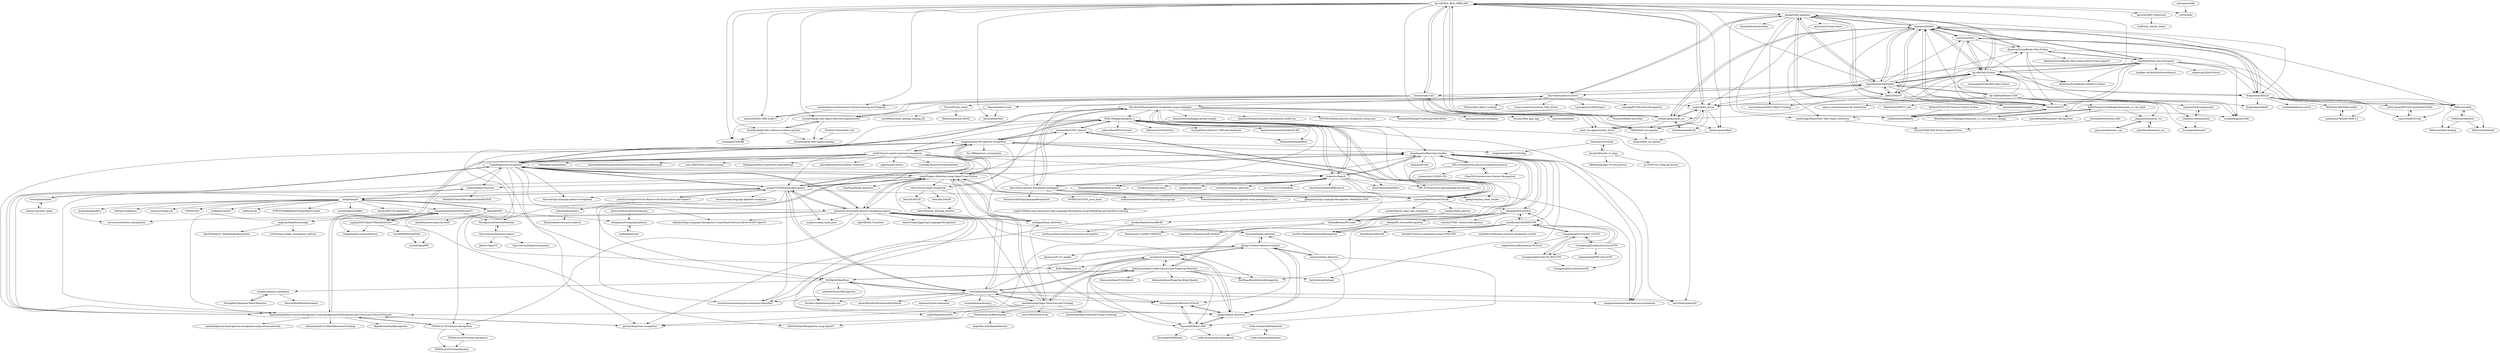 digraph G {
"rkassana/tello-rl-yolo" -> "dronefreak/dji-tello-object-detection-segmentation"
"rkassana/tello-rl-yolo" -> "adriacabeza/Yello"
"idotc/Gesture-digit-recognition" -> "idotc/Machine_learning_practice"
"idotc/Gesture-digit-recognition" -> "idotc/DLMSCM"
"idotc/Gesture-digit-recognition" -> "idotc/Hg-SAGAN"
"maxnoodles/CNN_Gesture" -> "xingjianzhang1997/gesture-recognition"
"maxnoodles/CNN_Gesture" -> "yyyerica/HandGestureClassify"
"maxnoodles/CNN_Gesture" -> "WangLaoShi/HandRead"
"maxnoodles/CNN_Gesture" -> "XIAN-HHappy/handpose_x"
"xingjianzhang1997/gesture-recognition" -> "maxnoodles/CNN_Gesture"
"xingjianzhang1997/gesture-recognition" -> "yyyerica/HandGestureClassify"
"xingjianzhang1997/gesture-recognition" -> "tz28/Chinese-number-gestures-recognition"
"xingjianzhang1997/gesture-recognition" -> "lzane/Fingers-Detection-using-OpenCV-and-Python"
"xingjianzhang1997/gesture-recognition" -> "XIAN-HHappy/handpose_x"
"xingjianzhang1997/gesture-recognition" -> "asingh33/CNNGestureRecognizer"
"xingjianzhang1997/gesture-recognition" -> "Gogul09/gesture-recognition"
"xingjianzhang1997/gesture-recognition" -> "SparshaSaha/Hand-Gesture-Recognition-Using-Background-Elllimination-and-Convolution-Neural-Network"
"xingjianzhang1997/gesture-recognition" -> "idotc/Gesture-digit-recognition"
"xingjianzhang1997/gesture-recognition" -> "xingjianzhang1997/CatVsDog"
"xingjianzhang1997/gesture-recognition" -> "En-1999/gesture_recongnition"
"xingjianzhang1997/gesture-recognition" -> "ahmetgunduz/Real-time-GesRec"
"microlinux/tello" -> "hanyazou/TelloPy"
"microlinux/tello" -> "Kragrathea/TelloLib"
"microlinux/tello" -> "Kragrathea/TelloPC"
"microlinux/tello" -> "Ubotica/telloCV"
"microlinux/tello" -> "dji-sdk/Tello-Python"
"microlinux/tello" -> "SMerrony/tello"
"microlinux/tello" -> "dbaldwin/DroneBlocks-Tello-Python"
"Kragrathea/TelloLib" -> "comoc/TelloForUnity"
"Kragrathea/TelloLib" -> "SMerrony/tello"
"Kragrathea/TelloLib" -> "8bitbytes/TelloSdkCoreNet"
"Kragrathea/TelloLib" -> "Kragrathea/TelloPC"
"Kragrathea/TelloLib" -> "marklauter/TelloAPI-SDK-2.0"
"Kragrathea/TelloLib" -> "microlinux/tello"
"Kragrathea/TelloLib" -> "carter-james89/UnityControllerForTello"
"Kragrathea/TelloLib" -> "socketbind/drone-control"
"Kragrathea/TelloLib" -> "hanyazou/TelloPy"
"hanyazou/TelloPy" -> "Ubotica/telloCV"
"hanyazou/TelloPy" -> "dji-sdk/Tello-Python"
"hanyazou/TelloPy" -> "damiafuentes/DJITelloPy"
"hanyazou/TelloPy" -> "microlinux/tello"
"hanyazou/TelloPy" -> "geaxgx/tello-openpose"
"hanyazou/TelloPy" -> "GalBrandwine/HalloPy"
"hanyazou/TelloPy" -> "Kragrathea/TelloLib"
"hanyazou/TelloPy" -> "TelloSDK/Multi-Tello-Formation"
"hanyazou/TelloPy" -> "anqixu/tello_driver"
"hanyazou/TelloPy" -> "clydemcqueen/tello_ros"
"hanyazou/TelloPy" -> "dbaldwin/DroneBlocks-Tello-Python"
"hanyazou/TelloPy" -> "tau-adl/Tello_ROS_ORBSLAM"
"hanyazou/TelloPy" -> "SMerrony/tello"
"hanyazou/TelloPy" -> "markwinap/TensorFlow-Tello-Object_Detection-"
"hanyazou/TelloPy" -> "Jabrils/TelloTV"
"dji-sdk/Tello-Python" -> "damiafuentes/DJITelloPy"
"dji-sdk/Tello-Python" -> "hanyazou/TelloPy"
"dji-sdk/Tello-Python" -> "TelloSDK/Multi-Tello-Formation"
"dji-sdk/Tello-Python" -> "microlinux/tello"
"dji-sdk/Tello-Python" -> "geaxgx/tello-openpose"
"dji-sdk/Tello-Python" -> "Jabrils/TelloTV"
"dji-sdk/Tello-Python" -> "Ubotica/telloCV"
"dji-sdk/Tello-Python" -> "dbaldwin/DroneBlocks-Tello-Python"
"dji-sdk/Tello-Python" -> "clydemcqueen/tello_ros"
"dji-sdk/Tello-Python" -> "ezrafielding/easyTello"
"dji-sdk/Tello-Python" -> "tau-adl/Tello_ROS_ORBSLAM"
"dji-sdk/Tello-Python" -> "Kragrathea/TelloLib"
"dji-sdk/Tello-Python" -> "anqixu/tello_driver"
"dji-sdk/Tello-Python" -> "dbaldwin/DroneBlocks-TelloEDU-Python"
"dji-sdk/Tello-Python" -> "johnwalicki/Node-RED-Tello-Control" ["e"=1]
"damiafuentes/DJITelloPy" -> "dji-sdk/Tello-Python"
"damiafuentes/DJITelloPy" -> "hanyazou/TelloPy"
"damiafuentes/DJITelloPy" -> "Jabrils/TelloTV"
"damiafuentes/DJITelloPy" -> "clydemcqueen/tello_ros"
"damiafuentes/DJITelloPy" -> "tentone/tello-ros2"
"damiafuentes/DJITelloPy" -> "TelloSDK/Multi-Tello-Formation"
"damiafuentes/DJITelloPy" -> "kinivi/tello-gesture-control"
"damiafuentes/DJITelloPy" -> "geaxgx/tello-openpose"
"damiafuentes/DJITelloPy" -> "Ubotica/telloCV"
"damiafuentes/DJITelloPy" -> "tau-adl/Tello_ROS_ORBSLAM"
"damiafuentes/DJITelloPy" -> "microlinux/tello"
"damiafuentes/DJITelloPy" -> "anqixu/tello_driver"
"damiafuentes/DJITelloPy" -> "dbaldwin/DroneBlocks-Tello-Python"
"damiafuentes/DJITelloPy" -> "dji-sdk/RoboMaster-SDK"
"damiafuentes/DJITelloPy" -> "Kragrathea/TelloLib"
"dronefreak/dji-tello-object-detection-segmentation" -> "dronefreak/dji-tello-collision-avoidance-pydnet"
"dronefreak/dji-tello-object-detection-segmentation" -> "dronefreak/dji-tello-target-tracking"
"jrobchin/Computer-Vision-Basics-with-Python-Keras-and-OpenCV" -> "jrobchin/phormatics"
"jrobchin/Computer-Vision-Basics-with-Python-Keras-and-OpenCV" -> "asingh33/CNNGestureRecognizer"
"dbaldwin/DroneBlocks-Tello-Python" -> "dbaldwin/DroneBlocks-TelloEDU-Python"
"dbaldwin/DroneBlocks-Tello-Python" -> "dbaldwin/DroneBlocks-Tello-Camera-With-Python-OpenCV"
"dbaldwin/DroneBlocks-Tello-Python" -> "hanyazou/TelloPy"
"dbaldwin/DroneBlocks-Tello-Python" -> "TelloSDK/Multi-Tello-Formation"
"dbaldwin/DroneBlocks-Tello-Python" -> "Ubotica/telloCV"
"dbaldwin/DroneBlocks-Tello-Python" -> "ezrafielding/easyTello"
"ahmetgunduz/Real-time-GesRec" -> "okankop/MFF-pytorch"
"ahmetgunduz/Real-time-GesRec" -> "breadbread1984/R3DCNN"
"ahmetgunduz/Real-time-GesRec" -> "GibranBenitez/IPN-hand"
"ahmetgunduz/Real-time-GesRec" -> "VIPL-SLP/pointlstm-gesture-recognition-pytorch"
"ahmetgunduz/Real-time-GesRec" -> "Ha0Tang/HandGestureRecognition" ["e"=1]
"ahmetgunduz/Real-time-GesRec" -> "govzhz/dl-gesture-recognition"
"ahmetgunduz/Real-time-GesRec" -> "ChanChiChoi/awesome-Gesture-Recognition"
"ahmetgunduz/Real-time-GesRec" -> "SparshaSaha/Hand-Gesture-Recognition-Using-Background-Elllimination-and-Convolution-Neural-Network"
"ahmetgunduz/Real-time-GesRec" -> "Gogul09/gesture-recognition"
"ahmetgunduz/Real-time-GesRec" -> "lmb-freiburg/freihand" ["e"=1]
"ahmetgunduz/Real-time-GesRec" -> "lmb-freiburg/hand3d" ["e"=1]
"ahmetgunduz/Real-time-GesRec" -> "MahmudulAlam/Unified-Gesture-and-Fingertip-Detection"
"ahmetgunduz/Real-time-GesRec" -> "fandulu/DD-Net" ["e"=1]
"ahmetgunduz/Real-time-GesRec" -> "hukenovs/hagrid"
"ahmetgunduz/Real-time-GesRec" -> "xinghaochen/awesome-hand-pose-estimation" ["e"=1]
"victordibia/handtracking" -> "xinghaochen/awesome-hand-pose-estimation" ["e"=1]
"victordibia/handtracking" -> "lmb-freiburg/hand3d" ["e"=1]
"victordibia/handtracking" -> "MrEliptik/HandPose"
"victordibia/handtracking" -> "victordibia/handtrack.js" ["e"=1]
"victordibia/handtracking" -> "timctho/convolutional-pose-machines-tensorflow" ["e"=1]
"victordibia/handtracking" -> "asingh33/CNNGestureRecognizer"
"victordibia/handtracking" -> "jkjung-avt/hand-detection-tutorial"
"victordibia/handtracking" -> "cansik/yolo-hand-detection"
"victordibia/handtracking" -> "3d-hand-shape/hand-graph-cnn" ["e"=1]
"victordibia/handtracking" -> "ildoonet/tf-pose-estimation" ["e"=1]
"victordibia/handtracking" -> "yangli18/hand_detection"
"victordibia/handtracking" -> "zllrunning/hand-detection.PyTorch"
"victordibia/handtracking" -> "ahmetgunduz/Real-time-GesRec"
"victordibia/handtracking" -> "amarlearning/Finger-Detection-and-Tracking"
"victordibia/handtracking" -> "edvardHua/PoseEstimationForMobile" ["e"=1]
"tz28/Chinese-number-gestures-recognition" -> "xingjianzhang1997/gesture-recognition"
"tz28/Chinese-number-gestures-recognition" -> "yyyerica/HandGestureClassify"
"tz28/Chinese-number-gestures-recognition" -> "yuxitong/TensorFlowAndroidDemo" ["e"=1]
"tz28/Chinese-number-gestures-recognition" -> "Gogul09/gesture-recognition"
"tz28/Chinese-number-gestures-recognition" -> "XIAN-HHappy/handpose_x"
"tz28/Chinese-number-gestures-recognition" -> "CHNicelee/CameraDemo" ["e"=1]
"tz28/Chinese-number-gestures-recognition" -> "amitshekhariitbhu/AndroidTensorFlowMachineLearningExample" ["e"=1]
"tz28/Chinese-number-gestures-recognition" -> "Lam1360/YOLOv3-model-pruning" ["e"=1]
"tz28/Chinese-number-gestures-recognition" -> "asingh33/CNNGestureRecognizer"
"tz28/Chinese-number-gestures-recognition" -> "PanJinquan/Mnist-tensorFlow-AndroidDemo"
"tz28/Chinese-number-gestures-recognition" -> "johnolafenwa/Pytorch-Keras-ToAndroid" ["e"=1]
"tz28/Chinese-number-gestures-recognition" -> "hukenovs/hagrid"
"tz28/Chinese-number-gestures-recognition" -> "timctho/convolutional-pose-machines-tensorflow" ["e"=1]
"tz28/Chinese-number-gestures-recognition" -> "lzane/Fingers-Detection-using-OpenCV-and-Python"
"tz28/Chinese-number-gestures-recognition" -> "pqpo/SmartCamera" ["e"=1]
"PierfrancescoSoffritti/handy" -> "angelobacchini/handDetection"
"PierfrancescoSoffritti/handy" -> "udit043/Hand-Recognition-using-OpenCV"
"zllrunning/hand-detection.PyTorch" -> "yangli18/hand_detection"
"zllrunning/hand-detection.PyTorch" -> "SupreethN/Hand-CNN"
"yangli18/hand_detection" -> "zllrunning/hand-detection.PyTorch"
"yangli18/hand_detection" -> "SupreethN/Hand-CNN"
"yangli18/hand_detection" -> "jkjung-avt/hand-detection-tutorial"
"yangli18/hand_detection" -> "cansik/yolo-hand-detection"
"jordy-van-appeven/tello_driver" -> "anqixu/tello_driver"
"jordy-van-appeven/tello_driver" -> "bingyo/tello_ros_gazebo"
"amarlearning/Finger-Detection-and-Tracking" -> "lzane/Fingers-Detection-using-OpenCV-and-Python"
"amarlearning/Finger-Detection-and-Tracking" -> "MahmudulAlam/Unified-Gesture-and-Fingertip-Detection"
"amarlearning/Finger-Detection-and-Tracking" -> "PierfrancescoSoffritti/handy"
"amarlearning/Finger-Detection-and-Tracking" -> "victordibia/handtracking"
"amarlearning/Finger-Detection-and-Tracking" -> "sashagaz/Hand_Detection"
"amarlearning/Finger-Detection-and-Tracking" -> "mahaveerverma/hand-gesture-recognition-opencv"
"amarlearning/Finger-Detection-and-Tracking" -> "SparshaSaha/Hand-Gesture-Recognition-Using-Background-Elllimination-and-Convolution-Neural-Network"
"amarlearning/Finger-Detection-and-Tracking" -> "DarshNaik/Hand-Detection-Finger-Counting"
"amarlearning/Finger-Detection-and-Tracking" -> "ashu10832/Write-In-Air"
"amarlearning/Finger-Detection-and-Tracking" -> "arijitx/HandGesturePy"
"yyyerica/HandGestureClassify" -> "timctho/convolutional-pose-machines-tensorflow" ["e"=1]
"yyyerica/HandGestureClassify" -> "xingjianzhang1997/gesture-recognition"
"yyyerica/HandGestureClassify" -> "maxnoodles/CNN_Gesture"
"yyyerica/HandGestureClassify" -> "lzane/Fingers-Detection-using-OpenCV-and-Python"
"yyyerica/HandGestureClassify" -> "XIAN-HHappy/handpose_x"
"yyyerica/HandGestureClassify" -> "okankop/MFF-pytorch"
"yyyerica/HandGestureClassify" -> "zmdsjtu/Hand_gesture"
"yyyerica/HandGestureClassify" -> "surdan/Marcel_hand_sign_recogniton"
"MahmudulAlam/Unified-Gesture-and-Fingertip-Detection" -> "yangli18/hand_detection"
"MahmudulAlam/Unified-Gesture-and-Fingertip-Detection" -> "amarlearning/Finger-Detection-and-Tracking"
"MahmudulAlam/Unified-Gesture-and-Fingertip-Detection" -> "MrEliptik/HandPose"
"MahmudulAlam/Unified-Gesture-and-Fingertip-Detection" -> "ahmetgunduz/Real-time-GesRec"
"MahmudulAlam/Unified-Gesture-and-Fingertip-Detection" -> "govzhz/dl-gesture-recognition"
"MahmudulAlam/Unified-Gesture-and-Fingertip-Detection" -> "Ha0Tang/HandGestureRecognition" ["e"=1]
"MahmudulAlam/Unified-Gesture-and-Fingertip-Detection" -> "cansik/yolo-hand-detection"
"MahmudulAlam/Unified-Gesture-and-Fingertip-Detection" -> "MahmudulAlam/TI1K-Dataset"
"MahmudulAlam/Unified-Gesture-and-Fingertip-Detection" -> "lmb-freiburg/freihand" ["e"=1]
"MahmudulAlam/Unified-Gesture-and-Fingertip-Detection" -> "MahmudulAlam/Fingertip-Mixed-Reality"
"MahmudulAlam/Unified-Gesture-and-Fingertip-Detection" -> "SupreethN/Hand-CNN"
"nickgillian/grt" -> "nickgillian/ofxGrt" ["e"=1]
"nickgillian/grt" -> "damellis/ESP"
"nickgillian/grt" -> "irllabs/ml-lib" ["e"=1]
"nickgillian/grt" -> "zeruniverse/Gesture_Recognition"
"nickgillian/grt" -> "FORTH-ModelBasedTracker/HandTracker" ["e"=1]
"nickgillian/grt" -> "sortofsleepy/ofxARKit" ["e"=1]
"nickgillian/grt" -> "narner/GRT-iOS-HelloWorld"
"nickgillian/grt" -> "asingh33/CNNGestureRecognizer"
"nickgillian/grt" -> "kylemcdonald/ofxCv" ["e"=1]
"nickgillian/grt" -> "fiebrink1/wekinator" ["e"=1]
"nickgillian/grt" -> "simonwsw/deep-soli" ["e"=1]
"nickgillian/grt" -> "mahaveerverma/hand-gesture-recognition-opencv"
"nickgillian/grt" -> "simenandresen/handDetectionCV"
"nickgillian/grt" -> "CNMAT/OSC" ["e"=1]
"nickgillian/grt" -> "Gogul09/gesture-recognition"
"Jabrils/TelloTV" -> "camelcaramel/airtrackpad"
"Jabrils/TelloTV" -> "damiafuentes/DJITelloPy"
"Jabrils/TelloTV" -> "geaxgx/tello-openpose"
"Jabrils/TelloTV" -> "Ubotica/telloCV"
"Jabrils/TelloTV" -> "dji-sdk/Tello-Python"
"Jabrils/TelloTV" -> "murtazahassan/Tello-Object-Tracking" ["e"=1]
"Jabrils/TelloTV" -> "ezrafielding/easyTello"
"Jabrils/TelloTV" -> "rkassana/tello-rl-yolo"
"Jabrils/TelloTV" -> "hanyazou/TelloPy"
"jrobchin/phormatics" -> "PJunhyuk/exercise-pose-analyzer"
"molyswu/hand_detection" -> "yangli18/hand_detection"
"molyswu/hand_detection" -> "loicmarie/hands-detection"
"molyswu/hand_detection" -> "jkjung-avt/hand-detection-tutorial"
"molyswu/hand_detection" -> "SupreethN/Hand-CNN"
"GuangmingZhu/AttentionConvLSTM" -> "GuangmingZhu/Conv3D_CLSTM"
"GuangmingZhu/AttentionConvLSTM" -> "GuangmingZhu/Conv3D_BICLSTM"
"GuangmingZhu/AttentionConvLSTM" -> "breadbread1984/R3DCNN"
"GuangmingZhu/AttentionConvLSTM" -> "GuangmingZhu/ContinuousGR"
"GuangmingZhu/AttentionConvLSTM" -> "okankop/MFF-pytorch"
"GuangmingZhu/AttentionConvLSTM" -> "shenjianbing/PDB-ConvLSTM" ["e"=1]
"okankop/MFF-pytorch" -> "ahmetgunduz/Real-time-GesRec"
"okankop/MFF-pytorch" -> "breadbread1984/R3DCNN"
"okankop/MFF-pytorch" -> "fabiopk/RT_GestureRecognition"
"okankop/MFF-pytorch" -> "ms3001/DeepHandGestureRecognition"
"okankop/MFF-pytorch" -> "udacity/CVND---Gesture-Recognition" ["e"=1]
"okankop/MFF-pytorch" -> "GibranBenitez/IPN-hand"
"jkjung-avt/hand-detection-tutorial" -> "jkjung-avt/tf_trt_models" ["e"=1]
"jkjung-avt/hand-detection-tutorial" -> "yangli18/hand_detection"
"jkjung-avt/hand-detection-tutorial" -> "loicmarie/hands-detection"
"jkjung-avt/hand-detection-tutorial" -> "SupreethN/Hand-CNN"
"jkjung-avt/hand-detection-tutorial" -> "zllrunning/hand-detection.PyTorch"
"jkjung-avt/hand-detection-tutorial" -> "molyswu/hand_detection"
"jkjung-avt/hand-detection-tutorial" -> "cansik/yolo-hand-detection"
"Missyanc/CatVsDog" -> "xingjianzhang1997/CatVsDog"
"Missyanc/CatVsDog" -> "JerrybroDu/cats_vs_dogs"
"breadbread1984/R3DCNN" -> "breadbread1984/c3d"
"breadbread1984/R3DCNN" -> "GuangmingZhu/Conv3D_BICLSTM"
"breadbread1984/R3DCNN" -> "GuangmingZhu/Conv3D_CLSTM"
"breadbread1984/R3DCNN" -> "okankop/MFF-pytorch"
"breadbread1984/R3DCNN" -> "kushalk7/Gesture-recognition-using-CNNLSTM"
"breadbread1984/R3DCNN" -> "ms3001/DeepHandGestureRecognition"
"breadbread1984/R3DCNN" -> "nishantkr18/Dynamic-Gesture-recognition-system"
"SMerrony/tello" -> "SMerrony/telloterm"
"SMerrony/tello" -> "SMerrony/tellodesk"
"SMerrony/tello" -> "SMerrony/tello-desktop"
"TelloSDK/Multi-Tello-Formation" -> "dji-sdk/Tello-Python"
"TelloSDK/Multi-Tello-Formation" -> "dbaldwin/DroneBlocks-TelloEDU-Python"
"TelloSDK/Multi-Tello-Formation" -> "hanyazou/TelloPy"
"TelloSDK/Multi-Tello-Formation" -> "dwalker-uk/TelloEduSwarmSearch"
"TelloSDK/Multi-Tello-Formation" -> "Kragrathea/TelloLib"
"TelloSDK/Multi-Tello-Formation" -> "dbaldwin/DroneBlocks-Tello-Python"
"TelloSDK/Multi-Tello-Formation" -> "comoc/TelloForUnity"
"TelloSDK/Multi-Tello-Formation" -> "Ubotica/telloCV"
"TelloSDK/Multi-Tello-Formation" -> "GalBrandwine/HalloPy"
"TelloSDK/Multi-Tello-Formation" -> "wangwuqi/Tello-Python3"
"TelloSDK/Multi-Tello-Formation" -> "anqixu/tello_driver"
"TelloSDK/Multi-Tello-Formation" -> "SMerrony/tello"
"ortegatron/hand_standalone" -> "StrongRay/Openpose-Hand-Detection"
"ortegatron/hand_standalone" -> "zikuicai/HandPoseEstimation"
"NVIDIA-AI-IOT/Foresee-Navigation" -> "NVIDIA-AI-IOT/GreenMachine"
"comoc/TelloForUnity" -> "carter-james89/UnityControllerForTello"
"carter-james89/UnityControllerForTello" -> "comoc/TelloForUnity"
"GalBrandwine/HalloPy" -> "Ubotica/telloCV"
"ChanChiChoi/awesome-Gesture-Recognition" -> "VIPL-SLP/pointlstm-gesture-recognition-pytorch"
"Ubotica/telloCV" -> "GalBrandwine/HalloPy"
"Ubotica/telloCV" -> "hanyazou/TelloPy"
"Ubotica/telloCV" -> "geaxgx/tello-openpose"
"Ubotica/telloCV" -> "markwinap/TensorFlow-Tello-Object_Detection-"
"Ubotica/telloCV" -> "ezrafielding/easyTello"
"geaxgx/tello-openpose" -> "Ubotica/telloCV"
"geaxgx/tello-openpose" -> "hanyazou/TelloPy"
"geaxgx/tello-openpose" -> "tau-adl/Tello_ROS_ORBSLAM"
"geaxgx/tello-openpose" -> "Jabrils/TelloTV"
"geaxgx/tello-openpose" -> "murtazahassan/Tello-Object-Tracking" ["e"=1]
"geaxgx/tello-openpose" -> "dji-sdk/Tello-Python"
"geaxgx/tello-openpose" -> "GalBrandwine/HalloPy"
"geaxgx/tello-openpose" -> "apssouza22/smart-drone"
"geaxgx/tello-openpose" -> "Kragrathea/TelloLib"
"geaxgx/tello-openpose" -> "damiafuentes/DJITelloPy"
"geaxgx/tello-openpose" -> "kinivi/tello-gesture-control"
"geaxgx/tello-openpose" -> "markwinap/TensorFlow-Tello-Object_Detection-"
"geaxgx/tello-openpose" -> "dnomak/drone-keyboard"
"Sadaival/Hand-Gestures" -> "SouravJohar/handy"
"Sadaival/Hand-Gestures" -> "Kshitij05/GestureRecognitionHackEd2020"
"marklauter/TelloAPI-SDK-2.0" -> "8bitbytes/TelloSdkCoreNet"
"RobertGCNiu/UAV-Gesture-Control_Python" -> "GalBrandwine/HalloPy"
"NVIDIA-AI-IOT/Gesture-Recognition" -> "NVIDIA-AI-IOT/GreenMachine"
"NVIDIA-AI-IOT/Gesture-Recognition" -> "SparshaSaha/Hand-Gesture-Recognition-Using-Background-Elllimination-and-Convolution-Neural-Network"
"NVIDIA-AI-IOT/Gesture-Recognition" -> "NVIDIA-AI-IOT/Foresee-Navigation"
"eaglesky/HandGestureApp" -> "hery84/OpenCV_HandFingerRecognition"
"eaglesky/HandGestureApp" -> "h3ct0r/hand_finger_recognition_android"
"markwinap/TensorFlow-Tello-Object_Detection-" -> "Nunzio03/DJI-Tello-Drone-ComputerVision"
"SMerrony/telloterm" -> "SMerrony/tello"
"SMerrony/telloterm" -> "SMerrony/tellodesk"
"SMerrony/telloterm" -> "SMerrony/tello-desktop"
"athena15/project_kojak" -> "SouravJohar/handy"
"SparshaSaha/Hand-Gesture-Recognition-Using-Background-Elllimination-and-Convolution-Neural-Network" -> "govzhz/dl-gesture-recognition"
"SparshaSaha/Hand-Gesture-Recognition-Using-Background-Elllimination-and-Convolution-Neural-Network" -> "santhoshpkumar/hand-gesture-recognition-using-neural-networks"
"SparshaSaha/Hand-Gesture-Recognition-Using-Background-Elllimination-and-Convolution-Neural-Network" -> "Gogul09/gesture-recognition"
"SparshaSaha/Hand-Gesture-Recognition-Using-Background-Elllimination-and-Convolution-Neural-Network" -> "NVIDIA-AI-IOT/Gesture-Recognition"
"SparshaSaha/Hand-Gesture-Recognition-Using-Background-Elllimination-and-Convolution-Neural-Network" -> "akshaybahadur21/HandMovementTracking" ["e"=1]
"SparshaSaha/Hand-Gesture-Recognition-Using-Background-Elllimination-and-Convolution-Neural-Network" -> "ahmetgunduz/Real-time-GesRec"
"SparshaSaha/Hand-Gesture-Recognition-Using-Background-Elllimination-and-Convolution-Neural-Network" -> "filipefborba/HandRecognition"
"simenandresen/handDetectionCV" -> "jujojujo2003/OpenCVHandGuesture"
"simenandresen/handDetectionCV" -> "udit043/Hand-Recognition-using-OpenCV"
"simenandresen/handDetectionCV" -> "bengal/opencv-hand-detection"
"simenandresen/handDetectionCV" -> "eaglesky/HandGestureApp"
"simenandresen/handDetectionCV" -> "VasuAgrawal/GestureDetection"
"simenandresen/handDetectionCV" -> "zeruniverse/Gesture_Recognition"
"zmdsjtu/Hand_gesture" -> "shrekei/HandGestureRecKP"
"8bitbytes/TelloSdkCoreNet" -> "marklauter/TelloAPI-SDK-2.0"
"MrEliptik/HandPose" -> "zzeitt/forGestureRecognition"
"MrEliptik/HandPose" -> "victordibia/handtracking"
"MrEliptik/HandPose" -> "MahmudulAlam/Unified-Gesture-and-Fingertip-Detection"
"MrEliptik/HandPose" -> "yangli18/hand_detection"
"MrEliptik/HandPose" -> "3d-hand-shape/hand-graph-cnn" ["e"=1]
"MrEliptik/HandPose" -> "zllrunning/hand-detection.PyTorch"
"MrEliptik/HandPose" -> "ortegatron/hand_standalone"
"clydemcqueen/flock2" -> "clydemcqueen/tello_ros"
"clydemcqueen/tello_ros" -> "tentone/tello-ros2"
"clydemcqueen/tello_ros" -> "anqixu/tello_driver"
"clydemcqueen/tello_ros" -> "clydemcqueen/flock2"
"clydemcqueen/tello_ros" -> "tau-adl/Tello_ROS_ORBSLAM"
"clydemcqueen/tello_ros" -> "clydemcqueen/flock"
"clydemcqueen/tello_ros" -> "jordy-van-appeven/tello_driver"
"clydemcqueen/tello_ros" -> "TIERS/tello-ros2-gazebo"
"clydemcqueen/tello_ros" -> "hanyazou/TelloPy"
"anqixu/tello_driver" -> "jordy-van-appeven/tello_driver"
"anqixu/tello_driver" -> "clydemcqueen/tello_ros"
"anqixu/tello_driver" -> "clydemcqueen/flock"
"anqixu/tello_driver" -> "tau-adl/Tello_ROS_ORBSLAM"
"anqixu/tello_driver" -> "clydemcqueen/flock2"
"anqixu/tello_driver" -> "TIERS/tello-ros2-gazebo"
"StrongRay/Openpose-Hand-Detection" -> "ortegatron/hand_standalone"
"clydemcqueen/flock" -> "bingyo/tello_ros_gazebo"
"dronefreak/dji-tello-collision-avoidance-pydnet" -> "dronefreak/dji-tello-object-detection-segmentation"
"dronefreak/dji-tello-collision-avoidance-pydnet" -> "dronefreak/dji-tello-target-tracking"
"dronefreak/dji-tello-collision-avoidance-pydnet" -> "yuxiangdai/TellORB"
"chonigman/SweepingCapSense" -> "madlabdk/touche"
"royshil/HHParticleFilter" -> "royshil/OpenHPE"
"idotc/DLMSCM" -> "idotc/Machine_learning_practice"
"dji-sdk/RoboMaster-SDK" -> "brunoga/robomaster"
"dji-sdk/RoboMaster-SDK" -> "jeguzzi/robomaster_ros"
"dji-sdk/RoboMaster-SDK" -> "nanmu42/robomasterpy"
"dji-sdk/RoboMaster-SDK" -> "RoboMasterS1Challenge/robomaster_s1_can_hack"
"dji-sdk/RoboMaster-SDK" -> "open-ai-robot/awesome-dji-robomaster"
"dji-sdk/RoboMaster-SDK" -> "RoboMaster/RMTT_Libs"
"dji-sdk/RoboMaster-SDK" -> "damiafuentes/DJITelloPy"
"dji-sdk/RoboMaster-SDK" -> "hanyazou/TelloPy"
"dji-sdk/RoboMaster-SDK" -> "nanmu42/robo-playground"
"dji-sdk/RoboMaster-SDK" -> "dji-sdk/Tello-Python"
"nanmu42/robomasterpy" -> "nanmu42/robo-playground"
"nanmu42/robomasterpy" -> "brunoga/robomaster"
"sashagaz/Hand_Detection" -> "mahaveerverma/hand-gesture-recognition-opencv"
"sashagaz/Hand_Detection" -> "lzane/Fingers-Detection-using-OpenCV-and-Python"
"sashagaz/Hand_Detection" -> "loicmarie/hands-detection"
"SupreethN/Hand-CNN" -> "yangli18/hand_detection"
"SupreethN/Hand-CNN" -> "zllrunning/hand-detection.PyTorch"
"SupreethN/Hand-CNN" -> "HowieMa/NSRMhand" ["e"=1]
"SupreethN/Hand-CNN" -> "cvlab-stonybrook/ContactHands"
"GibranBenitez/IPN-hand" -> "Diananini/LD-ConGR-CVPR2022"
"GibranBenitez/IPN-hand" -> "jiamingNo1/Temporal-Shift-Module"
"tau-adl/Tello_ROS_ORBSLAM" -> "tentone/tello-ros2"
"tau-adl/Tello_ROS_ORBSLAM" -> "anqixu/tello_driver"
"tau-adl/Tello_ROS_ORBSLAM" -> "clydemcqueen/tello_ros"
"tau-adl/Tello_ROS_ORBSLAM" -> "clydemcqueen/flock"
"tau-adl/Tello_ROS_ORBSLAM" -> "jordy-van-appeven/tello_driver"
"tau-adl/Tello_ROS_ORBSLAM" -> "waseemtannous/Autonomous-Drone-Scanning-and-Mapping"
"tau-adl/Tello_ROS_ORBSLAM" -> "dronefreak/dji-tello-object-detection-segmentation"
"tau-adl/Tello_ROS_ORBSLAM" -> "yuxiangdai/TellORB"
"tau-adl/Tello_ROS_ORBSLAM" -> "aman226/Tello-ORB-SLAM-3"
"tau-adl/Tello_ROS_ORBSLAM" -> "geturin/OAFD_Monocular"
"tau-adl/Tello_ROS_ORBSLAM" -> "dronefreak/dji-tello-collision-avoidance-pydnet"
"tau-adl/Tello_ROS_ORBSLAM" -> "TIERS/tello-ros2-gazebo"
"tau-adl/Tello_ROS_ORBSLAM" -> "vss2sn/tello"
"tau-adl/Tello_ROS_ORBSLAM" -> "geaxgx/tello-openpose"
"tau-adl/Tello_ROS_ORBSLAM" -> "adriacabeza/Yello"
"VasuAgrawal/GestureDetection" -> "vipul-sharma20/gesture-opencv"
"vipul-sharma20/gesture-opencv" -> "VasuAgrawal/GestureDetection"
"vipul-sharma20/gesture-opencv" -> "vipul-sharma20/gesture-pacman"
"vipul-sharma20/gesture-opencv" -> "jbeale1/OpenCV" ["e"=1]
"cansik/yolo-hand-detection" -> "yangli18/hand_detection"
"cansik/yolo-hand-detection" -> "SupreethN/Hand-CNN"
"cansik/yolo-hand-detection" -> "zllrunning/hand-detection.PyTorch"
"cansik/yolo-hand-detection" -> "jkjung-avt/hand-detection-tutorial"
"cansik/yolo-hand-detection" -> "victordibia/handtracking"
"cansik/yolo-hand-detection" -> "XIAN-HHappy/yolo-v5"
"cansik/yolo-hand-detection" -> "MahmudulAlam/Unified-Gesture-and-Fingertip-Detection"
"VIPL-SLP/pointlstm-gesture-recognition-pytorch" -> "ChanChiChoi/awesome-Gesture-Recognition"
"VIPL-SLP/pointlstm-gesture-recognition-pytorch" -> "VIPL-SLP/awesome-sign-language-processing" ["e"=1]
"VIPL-SLP/pointlstm-gesture-recognition-pytorch" -> "yuxiaochen1103/DG-STA" ["e"=1]
"VIPL-SLP/pointlstm-gesture-recognition-pytorch" -> "ahmetgunduz/Real-time-GesRec"
"nanmu42/robo-playground" -> "nanmu42/robomasterpy"
"Fireline-Science/tello_sim" -> "dronefreak/dji-tello-target-tracking"
"fabiopk/RT_GestureRecognition" -> "ms3001/DeepHandGestureRecognition"
"carlospzlz/ctello" -> "vss2sn/tello"
"RoboMasterS1Challenge/robomaster_s1_can_hack" -> "RoboMasterS1Challenge/robomaster_s1_ros_reference_design"
"RoboMasterS1Challenge/robomaster_s1_can_hack" -> "JohnieBraaf/Robomaster-Micropython"
"RoboMasterS1Challenge/robomaster_s1_can_hack" -> "jeguzzi/robomaster_ros"
"RoboMasterS1Challenge/robomaster_s1_ros_reference_design" -> "RoboMasterS1Challenge/robomaster_s1_can_hack"
"kinivi/hand-gesture-recognition-mediapipe" -> "Kazuhito00/hand-gesture-recognition-using-mediapipe"
"kinivi/hand-gesture-recognition-mediapipe" -> "nicknochnack/ActionDetectionforSignLanguage" ["e"=1]
"kinivi/hand-gesture-recognition-mediapipe" -> "kinivi/tello-gesture-control"
"kinivi/hand-gesture-recognition-mediapipe" -> "hukenovs/hagrid"
"kinivi/hand-gesture-recognition-mediapipe" -> "gabguerin/Sign-Language-Recognition--MediaPipe-DTW"
"kinivi/hand-gesture-recognition-mediapipe" -> "ahmetgunduz/Real-time-GesRec"
"kinivi/hand-gesture-recognition-mediapipe" -> "TomasGonzalez/hand-gesture-recognition-using-mediapipe-in-react"
"kinivi/hand-gesture-recognition-mediapipe" -> "Tachionstrahl/SignLanguageRecognition" ["e"=1]
"kinivi/hand-gesture-recognition-mediapipe" -> "NVIDIA-AI-IOT/trt_pose_hand" ["e"=1]
"kinivi/hand-gesture-recognition-mediapipe" -> "geaxgx/depthai_hand_tracker" ["e"=1]
"kinivi/hand-gesture-recognition-mediapipe" -> "Gogul09/gesture-recognition"
"Kazuhito00/hand-gesture-recognition-using-mediapipe" -> "kinivi/hand-gesture-recognition-mediapipe"
"Kazuhito00/hand-gesture-recognition-using-mediapipe" -> "Kazuhito00/mediapipe-python-sample" ["e"=1]
"Kazuhito00/hand-gesture-recognition-using-mediapipe" -> "hukenovs/hagrid"
"Kazuhito00/hand-gesture-recognition-using-mediapipe" -> "kinivi/tello-gesture-control"
"Kazuhito00/hand-gesture-recognition-using-mediapipe" -> "Kazuhito00/hand-keypoint-classification-model-zoo"
"Kazuhito00/hand-gesture-recognition-using-mediapipe" -> "Gogul09/gesture-recognition"
"Kazuhito00/hand-gesture-recognition-using-mediapipe" -> "PINTO0309/hand-gesture-recognition-using-onnx"
"Kazuhito00/hand-gesture-recognition-using-mediapipe" -> "geaxgx/depthai_hand_tracker" ["e"=1]
"Kazuhito00/hand-gesture-recognition-using-mediapipe" -> "XIAN-HHappy/handpose_x"
"Kazuhito00/hand-gesture-recognition-using-mediapipe" -> "Kazuhito00/Image-Processing-Node-Editor" ["e"=1]
"Kazuhito00/hand-gesture-recognition-using-mediapipe" -> "ahmetgunduz/Real-time-GesRec"
"Kazuhito00/hand-gesture-recognition-using-mediapipe" -> "mgyong/awesome-mediapipe" ["e"=1]
"Kazuhito00/hand-gesture-recognition-using-mediapipe" -> "terryky/tflite_gles_app" ["e"=1]
"Kazuhito00/hand-gesture-recognition-using-mediapipe" -> "gmntu/mobilehand" ["e"=1]
"Kazuhito00/hand-gesture-recognition-using-mediapipe" -> "mahaveerverma/hand-gesture-recognition-opencv"
"XIAN-HHappy/handpose_x" -> "hukenovs/hagrid"
"XIAN-HHappy/handpose_x" -> "maxnoodles/CNN_Gesture"
"XIAN-HHappy/handpose_x" -> "xingjianzhang1997/gesture-recognition"
"XIAN-HHappy/handpose_x" -> "yyyerica/HandGestureClassify"
"XIAN-HHappy/handpose_x" -> "polarisZhao/PFLD-pytorch" ["e"=1]
"XIAN-HHappy/handpose_x" -> "Kedreamix/YoloGesture"
"XIAN-HHappy/handpose_x" -> "MrEliptik/HandPose"
"XIAN-HHappy/handpose_x" -> "MengHao666/Minimal-Hand-pytorch" ["e"=1]
"XIAN-HHappy/handpose_x" -> "biubug6/Face-Detector-1MB-with-landmark" ["e"=1]
"XIAN-HHappy/handpose_x" -> "lmb-freiburg/hand3d" ["e"=1]
"XIAN-HHappy/handpose_x" -> "XIAN-HHappy/yolo-v5"
"XIAN-HHappy/handpose_x" -> "WangLaoShi/HandRead"
"XIAN-HHappy/handpose_x" -> "facebookresearch/InterHand2.6M" ["e"=1]
"XIAN-HHappy/handpose_x" -> "xinghaochen/awesome-hand-pose-estimation" ["e"=1]
"XIAN-HHappy/handpose_x" -> "SeanChenxy/HandMesh" ["e"=1]
"kinivi/tello-gesture-control" -> "dronefreak/dji-tello-object-detection-segmentation"
"kinivi/tello-gesture-control" -> "damiafuentes/DJITelloPy"
"kinivi/tello-gesture-control" -> "crazysuryaa/Autonomous_Tello_Drone"
"kinivi/tello-gesture-control" -> "geaxgx/tello-openpose"
"kinivi/tello-gesture-control" -> "Kazuhito00/hand-gesture-recognition-using-mediapipe"
"kinivi/tello-gesture-control" -> "Lguanghui/myTelloProject"
"kinivi/tello-gesture-control" -> "juanmapf97/Tello-Face-Recognition"
"kinivi/tello-gesture-control" -> "fvilmos/tello_object_tracking"
"JerrybroDu/cats_vs_dogs" -> "Missyanc/CatVsDog"
"JerrybroDu/cats_vs_dogs" -> "jx1100370217/dog-cat-master"
"JerrybroDu/cats_vs_dogs" -> "0809zheng/dogs-VS-cats-pytorch"
"jeguzzi/robomaster_ros" -> "jukindle/robomaster_ros"
"jeguzzi/robomaster_ros" -> "jeguzzi/robomaster_sim"
"fvilmos/tello_object_tracking" -> "Nunzio03/follow-me-drone"
"tentone/tello-ros2" -> "clydemcqueen/tello_ros"
"tentone/tello-ros2" -> "tau-adl/Tello_ROS_ORBSLAM"
"tentone/tello-ros2" -> "TIERS/tello-ros2-gazebo"
"tentone/tello-ros2" -> "waseemtannous/Autonomous-Drone-Scanning-and-Mapping"
"tentone/tello-ros2" -> "anqixu/tello_driver"
"tentone/tello-ros2" -> "yuxiangdai/TellORB"
"tentone/tello-ros2" -> "jordy-van-appeven/tello_driver"
"tentone/tello-ros2" -> "aman226/Tello-ORB-SLAM-3"
"tentone/tello-ros2" -> "NovoG93/sjtu_drone"
"waseemtannous/Autonomous-Drone-Scanning-and-Mapping" -> "aman226/Tello-ORB-SLAM-3"
"Matthias84/awesome-tello" -> "Nunzio03/DJI-Tello-Drone-ComputerVision"
"jeguzzi/robomaster_sim" -> "jeguzzi/robomaster_ros"
"NovoG93/sjtu_drone" -> "Robotisim/drones_ROS2"
"NovoG93/sjtu_drone" -> "carlo98/precision_landing_shaping_RL"
"Illutron/AdvancedTouchSensing" -> "chonigman/SweepingCapSense"
"shrekei/HandGestureRecKP" -> "luizfranca/hand-tracking-and-gesture-recognition"
"damellis/ESP" -> "damellis/processing-esp-mode"
"damellis/ESP" -> "chonigman/SweepingCapSense"
"damellis/ESP" -> "nickgillian/grt"
"TIERS/tello-ros2-gazebo" -> "bingyo/tello_ros_gazebo"
"gabguerin/Sign-Language-Recognition--MediaPipe-DTW" -> "arpita739/Real-time-Vernacular-Sign-Language-Recognition-using-MediaPipe-and-Machine-Learning"
"cvlab-stonybrook/BodyHands" -> "cvlab-stonybrook/HandLer"
"cvlab-stonybrook/BodyHands" -> "cvlab-stonybrook/ContactHands"
"cvlab-stonybrook/HandLer" -> "cvlab-stonybrook/BodyHands"
"hukenovs/hagrid" -> "XIAN-HHappy/handpose_x"
"hukenovs/hagrid" -> "ai-forever/dynamic_gestures"
"hukenovs/hagrid" -> "ahmetgunduz/Real-time-GesRec"
"hukenovs/hagrid" -> "Kazuhito00/hand-gesture-recognition-using-mediapipe"
"hukenovs/hagrid" -> "jin-s13/COCO-WholeBody" ["e"=1]
"hukenovs/hagrid" -> "MengHao666/Minimal-Hand-pytorch" ["e"=1]
"hukenovs/hagrid" -> "Gogul09/gesture-recognition"
"hukenovs/hagrid" -> "SeanChenxy/HandMesh" ["e"=1]
"hukenovs/hagrid" -> "VIPL-SLP/awesome-sign-language-processing" ["e"=1]
"hukenovs/hagrid" -> "xinghaochen/awesome-hand-pose-estimation" ["e"=1]
"hukenovs/hagrid" -> "kinivi/hand-gesture-recognition-mediapipe"
"hukenovs/hagrid" -> "SeanChenxy/Hand3DResearch" ["e"=1]
"hukenovs/hagrid" -> "CalciferZh/minimal-hand" ["e"=1]
"hukenovs/hagrid" -> "GibranBenitez/IPN-hand"
"hukenovs/hagrid" -> "geopavlakos/hamer" ["e"=1]
"jukindle/robomaster_ros" -> "jeguzzi/robomaster_ros"
"geturin/OAFD_Monocular" -> "surfii3z/jy_master_thesis"
"mahaveerverma/hand-gesture-recognition-opencv" -> "Gogul09/gesture-recognition"
"mahaveerverma/hand-gesture-recognition-opencv" -> "lzane/Fingers-Detection-using-OpenCV-and-Python"
"mahaveerverma/hand-gesture-recognition-opencv" -> "sashagaz/Hand_Detection"
"mahaveerverma/hand-gesture-recognition-opencv" -> "asingh33/CNNGestureRecognizer"
"mahaveerverma/hand-gesture-recognition-opencv" -> "shadabsk/Sign-Language-Recognition-Using-Hand-Gestures-Keras-PyQT5-OpenCV" ["e"=1]
"mahaveerverma/hand-gesture-recognition-opencv" -> "NVIDIA-AI-IOT/Gesture-Recognition"
"mahaveerverma/hand-gesture-recognition-opencv" -> "SparshaSaha/Hand-Gesture-Recognition-Using-Background-Elllimination-and-Convolution-Neural-Network"
"mahaveerverma/hand-gesture-recognition-opencv" -> "jujojujo2003/OpenCVHandGuesture"
"mahaveerverma/hand-gesture-recognition-opencv" -> "arijitx/HandGesturePy"
"mahaveerverma/hand-gesture-recognition-opencv" -> "loicmarie/hands-detection"
"mahaveerverma/hand-gesture-recognition-opencv" -> "govzhz/dl-gesture-recognition"
"mahaveerverma/hand-gesture-recognition-opencv" -> "mjk188/ASL-Translator" ["e"=1]
"mahaveerverma/hand-gesture-recognition-opencv" -> "Ha0Tang/HandGestureRecognition" ["e"=1]
"mahaveerverma/hand-gesture-recognition-opencv" -> "jsupancic/deep_hand_pose" ["e"=1]
"mahaveerverma/hand-gesture-recognition-opencv" -> "Anmol-Singh-Jaggi/Sign-Language-Recognition" ["e"=1]
"lzane/Fingers-Detection-using-OpenCV-and-Python" -> "mahaveerverma/hand-gesture-recognition-opencv"
"lzane/Fingers-Detection-using-OpenCV-and-Python" -> "amarlearning/Finger-Detection-and-Tracking"
"lzane/Fingers-Detection-using-OpenCV-and-Python" -> "asingh33/CNNGestureRecognizer"
"lzane/Fingers-Detection-using-OpenCV-and-Python" -> "xingjianzhang1997/gesture-recognition"
"lzane/Fingers-Detection-using-OpenCV-and-Python" -> "yyyerica/HandGestureClassify"
"lzane/Fingers-Detection-using-OpenCV-and-Python" -> "sashagaz/Hand_Detection"
"lzane/Fingers-Detection-using-OpenCV-and-Python" -> "Gogul09/gesture-recognition"
"lzane/Fingers-Detection-using-OpenCV-and-Python" -> "maxnoodles/CNN_Gesture"
"lzane/Fingers-Detection-using-OpenCV-and-Python" -> "timctho/convolutional-pose-machines-tensorflow" ["e"=1]
"lzane/Fingers-Detection-using-OpenCV-and-Python" -> "Sadaival/Hand-Gestures"
"lzane/Fingers-Detection-using-OpenCV-and-Python" -> "VasuAgrawal/GestureDetection"
"lzane/Fingers-Detection-using-OpenCV-and-Python" -> "idotc/Gesture-digit-recognition"
"lzane/Fingers-Detection-using-OpenCV-and-Python" -> "ChinHuan/finger-detection"
"lzane/Fingers-Detection-using-OpenCV-and-Python" -> "SparshaSaha/Hand-Gesture-Recognition-Using-Background-Elllimination-and-Convolution-Neural-Network"
"lzane/Fingers-Detection-using-OpenCV-and-Python" -> "victordibia/handtracking"
"govzhz/dl-gesture-recognition" -> "SparshaSaha/Hand-Gesture-Recognition-Using-Background-Elllimination-and-Convolution-Neural-Network"
"asingh33/CNNGestureRecognizer" -> "lzane/Fingers-Detection-using-OpenCV-and-Python"
"asingh33/CNNGestureRecognizer" -> "mahaveerverma/hand-gesture-recognition-opencv"
"asingh33/CNNGestureRecognizer" -> "xingjianzhang1997/gesture-recognition"
"asingh33/CNNGestureRecognizer" -> "Gogul09/gesture-recognition"
"asingh33/CNNGestureRecognizer" -> "ahmetgunduz/Real-time-GesRec"
"asingh33/CNNGestureRecognizer" -> "victordibia/handtracking"
"asingh33/CNNGestureRecognizer" -> "hthuwal/sign-language-gesture-recognition" ["e"=1]
"asingh33/CNNGestureRecognizer" -> "timctho/convolutional-pose-machines-tensorflow" ["e"=1]
"asingh33/CNNGestureRecognizer" -> "SparshaSaha/Hand-Gesture-Recognition-Using-Background-Elllimination-and-Convolution-Neural-Network"
"asingh33/CNNGestureRecognizer" -> "yyyerica/HandGestureClassify"
"asingh33/CNNGestureRecognizer" -> "jrobchin/Computer-Vision-Basics-with-Python-Keras-and-OpenCV"
"asingh33/CNNGestureRecognizer" -> "nickgillian/grt"
"asingh33/CNNGestureRecognizer" -> "MrEliptik/HandPose"
"asingh33/CNNGestureRecognizer" -> "jsupancic/deep_hand_pose" ["e"=1]
"asingh33/CNNGestureRecognizer" -> "loicmarie/sign-language-alphabet-recognizer" ["e"=1]
"Gogul09/gesture-recognition" -> "mahaveerverma/hand-gesture-recognition-opencv"
"Gogul09/gesture-recognition" -> "SparshaSaha/Hand-Gesture-Recognition-Using-Background-Elllimination-and-Convolution-Neural-Network"
"Gogul09/gesture-recognition" -> "ahmetgunduz/Real-time-GesRec"
"Gogul09/gesture-recognition" -> "asingh33/CNNGestureRecognizer"
"Gogul09/gesture-recognition" -> "xingjianzhang1997/gesture-recognition"
"Gogul09/gesture-recognition" -> "shadabsk/Sign-Language-Recognition-Using-Hand-Gestures-Keras-PyQT5-OpenCV" ["e"=1]
"Gogul09/gesture-recognition" -> "NVIDIA-AI-IOT/Gesture-Recognition"
"Gogul09/gesture-recognition" -> "lzane/Fingers-Detection-using-OpenCV-and-Python"
"Gogul09/gesture-recognition" -> "govzhz/dl-gesture-recognition"
"Gogul09/gesture-recognition" -> "Sadaival/Hand-Gestures"
"Gogul09/gesture-recognition" -> "hukenovs/hagrid"
"Gogul09/gesture-recognition" -> "hthuwal/sign-language-gesture-recognition" ["e"=1]
"Gogul09/gesture-recognition" -> "Kazuhito00/hand-gesture-recognition-using-mediapipe"
"GuangmingZhu/Conv3D_CLSTM" -> "GuangmingZhu/AttentionConvLSTM"
"GuangmingZhu/Conv3D_CLSTM" -> "GuangmingZhu/Conv3D_BICLSTM"
"GuangmingZhu/Conv3D_CLSTM" -> "breadbread1984/R3DCNN"
"GuangmingZhu/Conv3D_CLSTM" -> "siqinli/GestureRecognition-PyTorch" ["e"=1]
"SouravJohar/handy" -> "Sadaival/Hand-Gestures"
"SouravJohar/handy" -> "athena15/project_kojak"
"jujojujo2003/OpenCVHandGuesture" -> "royshil/HHParticleFilter"
"jujojujo2003/OpenCVHandGuesture" -> "royshil/OpenHPE"
"jujojujo2003/OpenCVHandGuesture" -> "bengal/opencv-hand-detection"
"jujojujo2003/OpenCVHandGuesture" -> "simenandresen/handDetectionCV"
"loicmarie/hands-detection" -> "jkjung-avt/hand-detection-tutorial"
"madlabdk/touche" -> "chonigman/SweepingCapSense"
"GuangmingZhu/Conv3D_BICLSTM" -> "GuangmingZhu/Conv3D_CLSTM"
"GuangmingZhu/Conv3D_BICLSTM" -> "GuangmingZhu/ContinuousGR"
"rkassana/tello-rl-yolo" ["l"="30.5,29.593"]
"dronefreak/dji-tello-object-detection-segmentation" ["l"="30.471,29.585"]
"adriacabeza/Yello" ["l"="30.48,29.607"]
"idotc/Gesture-digit-recognition" ["l"="30.357,29.291"]
"idotc/Machine_learning_practice" ["l"="30.335,29.281"]
"idotc/DLMSCM" ["l"="30.324,29.292"]
"idotc/Hg-SAGAN" ["l"="30.315,29.275"]
"maxnoodles/CNN_Gesture" ["l"="30.401,29.346"]
"xingjianzhang1997/gesture-recognition" ["l"="30.406,29.328"]
"yyyerica/HandGestureClassify" ["l"="30.422,29.338"]
"WangLaoShi/HandRead" ["l"="30.412,29.379"]
"XIAN-HHappy/handpose_x" ["l"="30.443,29.358"]
"tz28/Chinese-number-gestures-recognition" ["l"="30.413,29.36"]
"lzane/Fingers-Detection-using-OpenCV-and-Python" ["l"="30.409,29.298"]
"asingh33/CNNGestureRecognizer" ["l"="30.429,29.303"]
"Gogul09/gesture-recognition" ["l"="30.444,29.333"]
"SparshaSaha/Hand-Gesture-Recognition-Using-Background-Elllimination-and-Convolution-Neural-Network" ["l"="30.454,29.308"]
"xingjianzhang1997/CatVsDog" ["l"="30.307,29.333"]
"En-1999/gesture_recongnition" ["l"="30.375,29.329"]
"ahmetgunduz/Real-time-GesRec" ["l"="30.491,29.338"]
"microlinux/tello" ["l"="30.551,29.671"]
"hanyazou/TelloPy" ["l"="30.545,29.647"]
"Kragrathea/TelloLib" ["l"="30.565,29.678"]
"Kragrathea/TelloPC" ["l"="30.556,29.697"]
"Ubotica/telloCV" ["l"="30.558,29.631"]
"dji-sdk/Tello-Python" ["l"="30.531,29.661"]
"SMerrony/tello" ["l"="30.588,29.691"]
"dbaldwin/DroneBlocks-Tello-Python" ["l"="30.573,29.647"]
"comoc/TelloForUnity" ["l"="30.598,29.677"]
"8bitbytes/TelloSdkCoreNet" ["l"="30.564,29.713"]
"marklauter/TelloAPI-SDK-2.0" ["l"="30.578,29.719"]
"carter-james89/UnityControllerForTello" ["l"="30.61,29.687"]
"socketbind/drone-control" ["l"="30.585,29.707"]
"damiafuentes/DJITelloPy" ["l"="30.517,29.635"]
"geaxgx/tello-openpose" ["l"="30.531,29.609"]
"GalBrandwine/HalloPy" ["l"="30.571,29.618"]
"TelloSDK/Multi-Tello-Formation" ["l"="30.566,29.66"]
"anqixu/tello_driver" ["l"="30.5,29.654"]
"clydemcqueen/tello_ros" ["l"="30.497,29.666"]
"tau-adl/Tello_ROS_ORBSLAM" ["l"="30.481,29.635"]
"markwinap/TensorFlow-Tello-Object_Detection-" ["l"="30.586,29.615"]
"Jabrils/TelloTV" ["l"="30.541,29.623"]
"ezrafielding/easyTello" ["l"="30.581,29.633"]
"dbaldwin/DroneBlocks-TelloEDU-Python" ["l"="30.583,29.666"]
"johnwalicki/Node-RED-Tello-Control" ["l"="26.538,-25.122"]
"tentone/tello-ros2" ["l"="30.479,29.655"]
"kinivi/tello-gesture-control" ["l"="30.498,29.532"]
"dji-sdk/RoboMaster-SDK" ["l"="30.493,29.708"]
"dronefreak/dji-tello-collision-avoidance-pydnet" ["l"="30.459,29.603"]
"dronefreak/dji-tello-target-tracking" ["l"="30.44,29.586"]
"jrobchin/Computer-Vision-Basics-with-Python-Keras-and-OpenCV" ["l"="30.351,29.311"]
"jrobchin/phormatics" ["l"="30.287,29.302"]
"dbaldwin/DroneBlocks-Tello-Camera-With-Python-OpenCV" ["l"="30.613,29.64"]
"okankop/MFF-pytorch" ["l"="30.538,29.358"]
"breadbread1984/R3DCNN" ["l"="30.579,29.358"]
"GibranBenitez/IPN-hand" ["l"="30.52,29.376"]
"VIPL-SLP/pointlstm-gesture-recognition-pytorch" ["l"="30.524,29.34"]
"Ha0Tang/HandGestureRecognition" ["l"="44.52,30.492"]
"govzhz/dl-gesture-recognition" ["l"="30.471,29.301"]
"ChanChiChoi/awesome-Gesture-Recognition" ["l"="30.542,29.334"]
"lmb-freiburg/freihand" ["l"="31.061,29.442"]
"lmb-freiburg/hand3d" ["l"="31.098,29.453"]
"MahmudulAlam/Unified-Gesture-and-Fingertip-Detection" ["l"="30.511,29.267"]
"fandulu/DD-Net" ["l"="46.924,34.628"]
"hukenovs/hagrid" ["l"="30.474,29.375"]
"xinghaochen/awesome-hand-pose-estimation" ["l"="31.084,29.392"]
"victordibia/handtracking" ["l"="30.481,29.265"]
"MrEliptik/HandPose" ["l"="30.515,29.285"]
"victordibia/handtrack.js" ["l"="-31.512,-35.723"]
"timctho/convolutional-pose-machines-tensorflow" ["l"="31.602,28.147"]
"jkjung-avt/hand-detection-tutorial" ["l"="30.505,29.22"]
"cansik/yolo-hand-detection" ["l"="30.508,29.245"]
"3d-hand-shape/hand-graph-cnn" ["l"="31.081,29.447"]
"ildoonet/tf-pose-estimation" ["l"="31.689,28.097"]
"yangli18/hand_detection" ["l"="30.521,29.233"]
"zllrunning/hand-detection.PyTorch" ["l"="30.532,29.245"]
"amarlearning/Finger-Detection-and-Tracking" ["l"="30.452,29.252"]
"edvardHua/PoseEstimationForMobile" ["l"="31.673,28.121"]
"yuxitong/TensorFlowAndroidDemo" ["l"="33.092,29.758"]
"CHNicelee/CameraDemo" ["l"="61.802,-14.316"]
"amitshekhariitbhu/AndroidTensorFlowMachineLearningExample" ["l"="56.944,-14.785"]
"Lam1360/YOLOv3-model-pruning" ["l"="52.792,33.375"]
"PanJinquan/Mnist-tensorFlow-AndroidDemo" ["l"="30.386,29.391"]
"johnolafenwa/Pytorch-Keras-ToAndroid" ["l"="51.95,33.16"]
"pqpo/SmartCamera" ["l"="60.117,-13.884"]
"PierfrancescoSoffritti/handy" ["l"="30.444,29.184"]
"angelobacchini/handDetection" ["l"="30.456,29.158"]
"udit043/Hand-Recognition-using-OpenCV" ["l"="30.413,29.171"]
"SupreethN/Hand-CNN" ["l"="30.538,29.22"]
"jordy-van-appeven/tello_driver" ["l"="30.476,29.67"]
"bingyo/tello_ros_gazebo" ["l"="30.449,29.672"]
"sashagaz/Hand_Detection" ["l"="30.425,29.26"]
"mahaveerverma/hand-gesture-recognition-opencv" ["l"="30.439,29.282"]
"DarshNaik/Hand-Detection-Finger-Counting" ["l"="30.439,29.223"]
"ashu10832/Write-In-Air" ["l"="30.453,29.213"]
"arijitx/HandGesturePy" ["l"="30.429,29.239"]
"zmdsjtu/Hand_gesture" ["l"="30.344,29.351"]
"surdan/Marcel_hand_sign_recogniton" ["l"="30.382,29.348"]
"MahmudulAlam/TI1K-Dataset" ["l"="30.547,29.266"]
"MahmudulAlam/Fingertip-Mixed-Reality" ["l"="30.558,29.252"]
"nickgillian/grt" ["l"="30.378,29.252"]
"nickgillian/ofxGrt" ["l"="33.176,24.016"]
"damellis/ESP" ["l"="30.318,29.231"]
"irllabs/ml-lib" ["l"="37.818,6.736"]
"zeruniverse/Gesture_Recognition" ["l"="30.372,29.212"]
"FORTH-ModelBasedTracker/HandTracker" ["l"="31.138,29.539"]
"sortofsleepy/ofxARKit" ["l"="33.217,24.047"]
"narner/GRT-iOS-HelloWorld" ["l"="30.345,29.246"]
"kylemcdonald/ofxCv" ["l"="33.234,23.987"]
"fiebrink1/wekinator" ["l"="37.757,6.787"]
"simonwsw/deep-soli" ["l"="63.926,35.435"]
"simenandresen/handDetectionCV" ["l"="30.372,29.184"]
"CNMAT/OSC" ["l"="37.816,6.694"]
"camelcaramel/airtrackpad" ["l"="30.558,29.599"]
"murtazahassan/Tello-Object-Tracking" ["l"="50.268,30.071"]
"PJunhyuk/exercise-pose-analyzer" ["l"="30.256,29.294"]
"molyswu/hand_detection" ["l"="30.517,29.198"]
"loicmarie/hands-detection" ["l"="30.473,29.226"]
"GuangmingZhu/AttentionConvLSTM" ["l"="30.607,29.355"]
"GuangmingZhu/Conv3D_CLSTM" ["l"="30.609,29.372"]
"GuangmingZhu/Conv3D_BICLSTM" ["l"="30.626,29.366"]
"GuangmingZhu/ContinuousGR" ["l"="30.64,29.353"]
"shenjianbing/PDB-ConvLSTM" ["l"="47.816,34.778"]
"fabiopk/RT_GestureRecognition" ["l"="30.564,29.381"]
"ms3001/DeepHandGestureRecognition" ["l"="30.562,29.365"]
"udacity/CVND---Gesture-Recognition" ["l"="49.1,27.779"]
"jkjung-avt/tf_trt_models" ["l"="53.06,32.574"]
"Missyanc/CatVsDog" ["l"="30.229,29.338"]
"JerrybroDu/cats_vs_dogs" ["l"="30.191,29.339"]
"breadbread1984/c3d" ["l"="30.607,29.335"]
"kushalk7/Gesture-recognition-using-CNNLSTM" ["l"="30.592,29.338"]
"nishantkr18/Dynamic-Gesture-recognition-system" ["l"="30.593,29.385"]
"SMerrony/telloterm" ["l"="30.607,29.714"]
"SMerrony/tellodesk" ["l"="30.609,29.702"]
"SMerrony/tello-desktop" ["l"="30.62,29.704"]
"dwalker-uk/TelloEduSwarmSearch" ["l"="30.615,29.665"]
"wangwuqi/Tello-Python3" ["l"="30.603,29.655"]
"ortegatron/hand_standalone" ["l"="30.589,29.264"]
"StrongRay/Openpose-Hand-Detection" ["l"="30.615,29.264"]
"zikuicai/HandPoseEstimation" ["l"="30.615,29.245"]
"NVIDIA-AI-IOT/Foresee-Navigation" ["l"="30.539,29.308"]
"NVIDIA-AI-IOT/GreenMachine" ["l"="30.52,29.313"]
"apssouza22/smart-drone" ["l"="30.534,29.58"]
"dnomak/drone-keyboard" ["l"="30.566,29.572"]
"Sadaival/Hand-Gestures" ["l"="30.361,29.369"]
"SouravJohar/handy" ["l"="30.314,29.395"]
"Kshitij05/GestureRecognitionHackEd2020" ["l"="30.344,29.406"]
"RobertGCNiu/UAV-Gesture-Control_Python" ["l"="30.61,29.594"]
"NVIDIA-AI-IOT/Gesture-Recognition" ["l"="30.481,29.314"]
"eaglesky/HandGestureApp" ["l"="30.348,29.132"]
"hery84/OpenCV_HandFingerRecognition" ["l"="30.327,29.115"]
"h3ct0r/hand_finger_recognition_android" ["l"="30.347,29.103"]
"Nunzio03/DJI-Tello-Drone-ComputerVision" ["l"="30.634,29.61"]
"athena15/project_kojak" ["l"="30.286,29.412"]
"santhoshpkumar/hand-gesture-recognition-using-neural-networks" ["l"="30.5,29.311"]
"akshaybahadur21/HandMovementTracking" ["l"="33.178,29.799"]
"filipefborba/HandRecognition" ["l"="30.405,29.277"]
"jujojujo2003/OpenCVHandGuesture" ["l"="30.399,29.188"]
"bengal/opencv-hand-detection" ["l"="30.375,29.162"]
"VasuAgrawal/GestureDetection" ["l"="30.351,29.219"]
"shrekei/HandGestureRecKP" ["l"="30.301,29.36"]
"zzeitt/forGestureRecognition" ["l"="30.558,29.283"]
"clydemcqueen/flock2" ["l"="30.486,29.684"]
"clydemcqueen/flock" ["l"="30.463,29.666"]
"TIERS/tello-ros2-gazebo" ["l"="30.463,29.654"]
"yuxiangdai/TellORB" ["l"="30.461,29.625"]
"chonigman/SweepingCapSense" ["l"="30.267,29.208"]
"madlabdk/touche" ["l"="30.255,29.191"]
"royshil/HHParticleFilter" ["l"="30.412,29.15"]
"royshil/OpenHPE" ["l"="30.395,29.155"]
"brunoga/robomaster" ["l"="30.479,29.737"]
"jeguzzi/robomaster_ros" ["l"="30.486,29.768"]
"nanmu42/robomasterpy" ["l"="30.456,29.737"]
"RoboMasterS1Challenge/robomaster_s1_can_hack" ["l"="30.459,29.763"]
"open-ai-robot/awesome-dji-robomaster" ["l"="30.501,29.747"]
"RoboMaster/RMTT_Libs" ["l"="30.453,29.711"]
"nanmu42/robo-playground" ["l"="30.466,29.724"]
"HowieMa/NSRMhand" ["l"="31.156,29.437"]
"cvlab-stonybrook/ContactHands" ["l"="30.576,29.182"]
"Diananini/LD-ConGR-CVPR2022" ["l"="30.541,29.401"]
"jiamingNo1/Temporal-Shift-Module" ["l"="30.541,29.388"]
"waseemtannous/Autonomous-Drone-Scanning-and-Mapping" ["l"="30.446,29.646"]
"aman226/Tello-ORB-SLAM-3" ["l"="30.457,29.638"]
"geturin/OAFD_Monocular" ["l"="30.425,29.651"]
"vss2sn/tello" ["l"="30.429,29.627"]
"vipul-sharma20/gesture-opencv" ["l"="30.324,29.193"]
"vipul-sharma20/gesture-pacman" ["l"="30.303,29.172"]
"jbeale1/OpenCV" ["l"="54.561,32.993"]
"XIAN-HHappy/yolo-v5" ["l"="30.488,29.297"]
"VIPL-SLP/awesome-sign-language-processing" ["l"="30.247,30.007"]
"yuxiaochen1103/DG-STA" ["l"="46.833,34.623"]
"Fireline-Science/tello_sim" ["l"="30.412,29.578"]
"carlospzlz/ctello" ["l"="30.393,29.625"]
"RoboMasterS1Challenge/robomaster_s1_ros_reference_design" ["l"="30.452,29.784"]
"JohnieBraaf/Robomaster-Micropython" ["l"="30.432,29.779"]
"kinivi/hand-gesture-recognition-mediapipe" ["l"="30.491,29.417"]
"Kazuhito00/hand-gesture-recognition-using-mediapipe" ["l"="30.464,29.403"]
"nicknochnack/ActionDetectionforSignLanguage" ["l"="30.417,30.078"]
"gabguerin/Sign-Language-Recognition--MediaPipe-DTW" ["l"="30.53,29.444"]
"TomasGonzalez/hand-gesture-recognition-using-mediapipe-in-react" ["l"="30.497,29.444"]
"Tachionstrahl/SignLanguageRecognition" ["l"="30.307,30.111"]
"NVIDIA-AI-IOT/trt_pose_hand" ["l"="53.296,32.487"]
"geaxgx/depthai_hand_tracker" ["l"="49.429,29.984"]
"Kazuhito00/mediapipe-python-sample" ["l"="49.848,30.039"]
"Kazuhito00/hand-keypoint-classification-model-zoo" ["l"="30.442,29.429"]
"PINTO0309/hand-gesture-recognition-using-onnx" ["l"="30.459,29.442"]
"Kazuhito00/Image-Processing-Node-Editor" ["l"="49.657,30.039"]
"mgyong/awesome-mediapipe" ["l"="30.27,30.271"]
"terryky/tflite_gles_app" ["l"="49.807,29.972"]
"gmntu/mobilehand" ["l"="31.026,29.378"]
"polarisZhao/PFLD-pytorch" ["l"="33.376,29.138"]
"Kedreamix/YoloGesture" ["l"="30.416,29.406"]
"MengHao666/Minimal-Hand-pytorch" ["l"="31.02,29.4"]
"biubug6/Face-Detector-1MB-with-landmark" ["l"="33.384,29.205"]
"facebookresearch/InterHand2.6M" ["l"="31.036,29.418"]
"SeanChenxy/HandMesh" ["l"="31.008,29.41"]
"crazysuryaa/Autonomous_Tello_Drone" ["l"="30.525,29.535"]
"Lguanghui/myTelloProject" ["l"="30.469,29.532"]
"juanmapf97/Tello-Face-Recognition" ["l"="30.486,29.511"]
"fvilmos/tello_object_tracking" ["l"="30.527,29.514"]
"jx1100370217/dog-cat-master" ["l"="30.168,29.353"]
"0809zheng/dogs-VS-cats-pytorch" ["l"="30.161,29.33"]
"jukindle/robomaster_ros" ["l"="30.48,29.789"]
"jeguzzi/robomaster_sim" ["l"="30.497,29.785"]
"Nunzio03/follow-me-drone" ["l"="30.548,29.507"]
"NovoG93/sjtu_drone" ["l"="30.518,29.724"]
"Matthias84/awesome-tello" ["l"="30.67,29.608"]
"Robotisim/drones_ROS2" ["l"="30.538,29.742"]
"carlo98/precision_landing_shaping_RL" ["l"="30.534,29.757"]
"Illutron/AdvancedTouchSensing" ["l"="30.236,29.203"]
"luizfranca/hand-tracking-and-gesture-recognition" ["l"="30.277,29.365"]
"damellis/processing-esp-mode" ["l"="30.29,29.224"]
"arpita739/Real-time-Vernacular-Sign-Language-Recognition-using-MediaPipe-and-Machine-Learning" ["l"="30.555,29.458"]
"cvlab-stonybrook/BodyHands" ["l"="30.602,29.155"]
"cvlab-stonybrook/HandLer" ["l"="30.616,29.141"]
"ai-forever/dynamic_gestures" ["l"="30.503,29.391"]
"jin-s13/COCO-WholeBody" ["l"="30.174,28.729"]
"SeanChenxy/Hand3DResearch" ["l"="30.985,29.412"]
"CalciferZh/minimal-hand" ["l"="31.061,29.413"]
"geopavlakos/hamer" ["l"="30.92,29.41"]
"surfii3z/jy_master_thesis" ["l"="30.396,29.661"]
"shadabsk/Sign-Language-Recognition-Using-Hand-Gestures-Keras-PyQT5-OpenCV" ["l"="30.364,30.133"]
"mjk188/ASL-Translator" ["l"="30.355,30.16"]
"jsupancic/deep_hand_pose" ["l"="31.121,29.555"]
"Anmol-Singh-Jaggi/Sign-Language-Recognition" ["l"="30.344,30.149"]
"ChinHuan/finger-detection" ["l"="30.381,29.291"]
"hthuwal/sign-language-gesture-recognition" ["l"="30.334,30.114"]
"loicmarie/sign-language-alphabet-recognizer" ["l"="30.348,30.131"]
"siqinli/GestureRecognition-PyTorch" ["l"="47.871,33.765"]
}